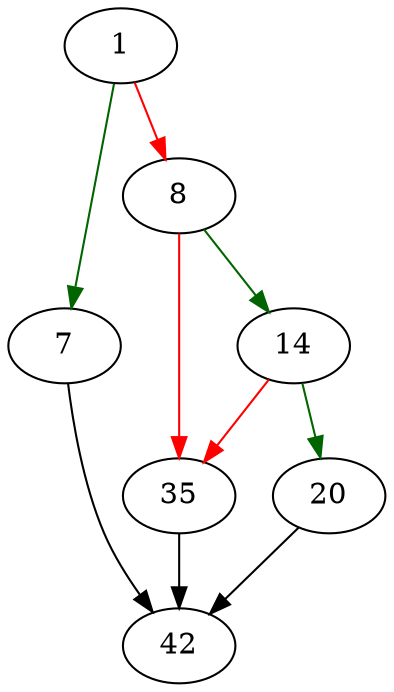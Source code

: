 strict digraph "pcache1Free" {
	// Node definitions.
	1 [entry=true];
	7;
	8;
	42;
	14;
	35;
	20;

	// Edge definitions.
	1 -> 7 [
		color=darkgreen
		cond=true
	];
	1 -> 8 [
		color=red
		cond=false
	];
	7 -> 42;
	8 -> 14 [
		color=darkgreen
		cond=true
	];
	8 -> 35 [
		color=red
		cond=false
	];
	14 -> 35 [
		color=red
		cond=false
	];
	14 -> 20 [
		color=darkgreen
		cond=true
	];
	35 -> 42;
	20 -> 42;
}